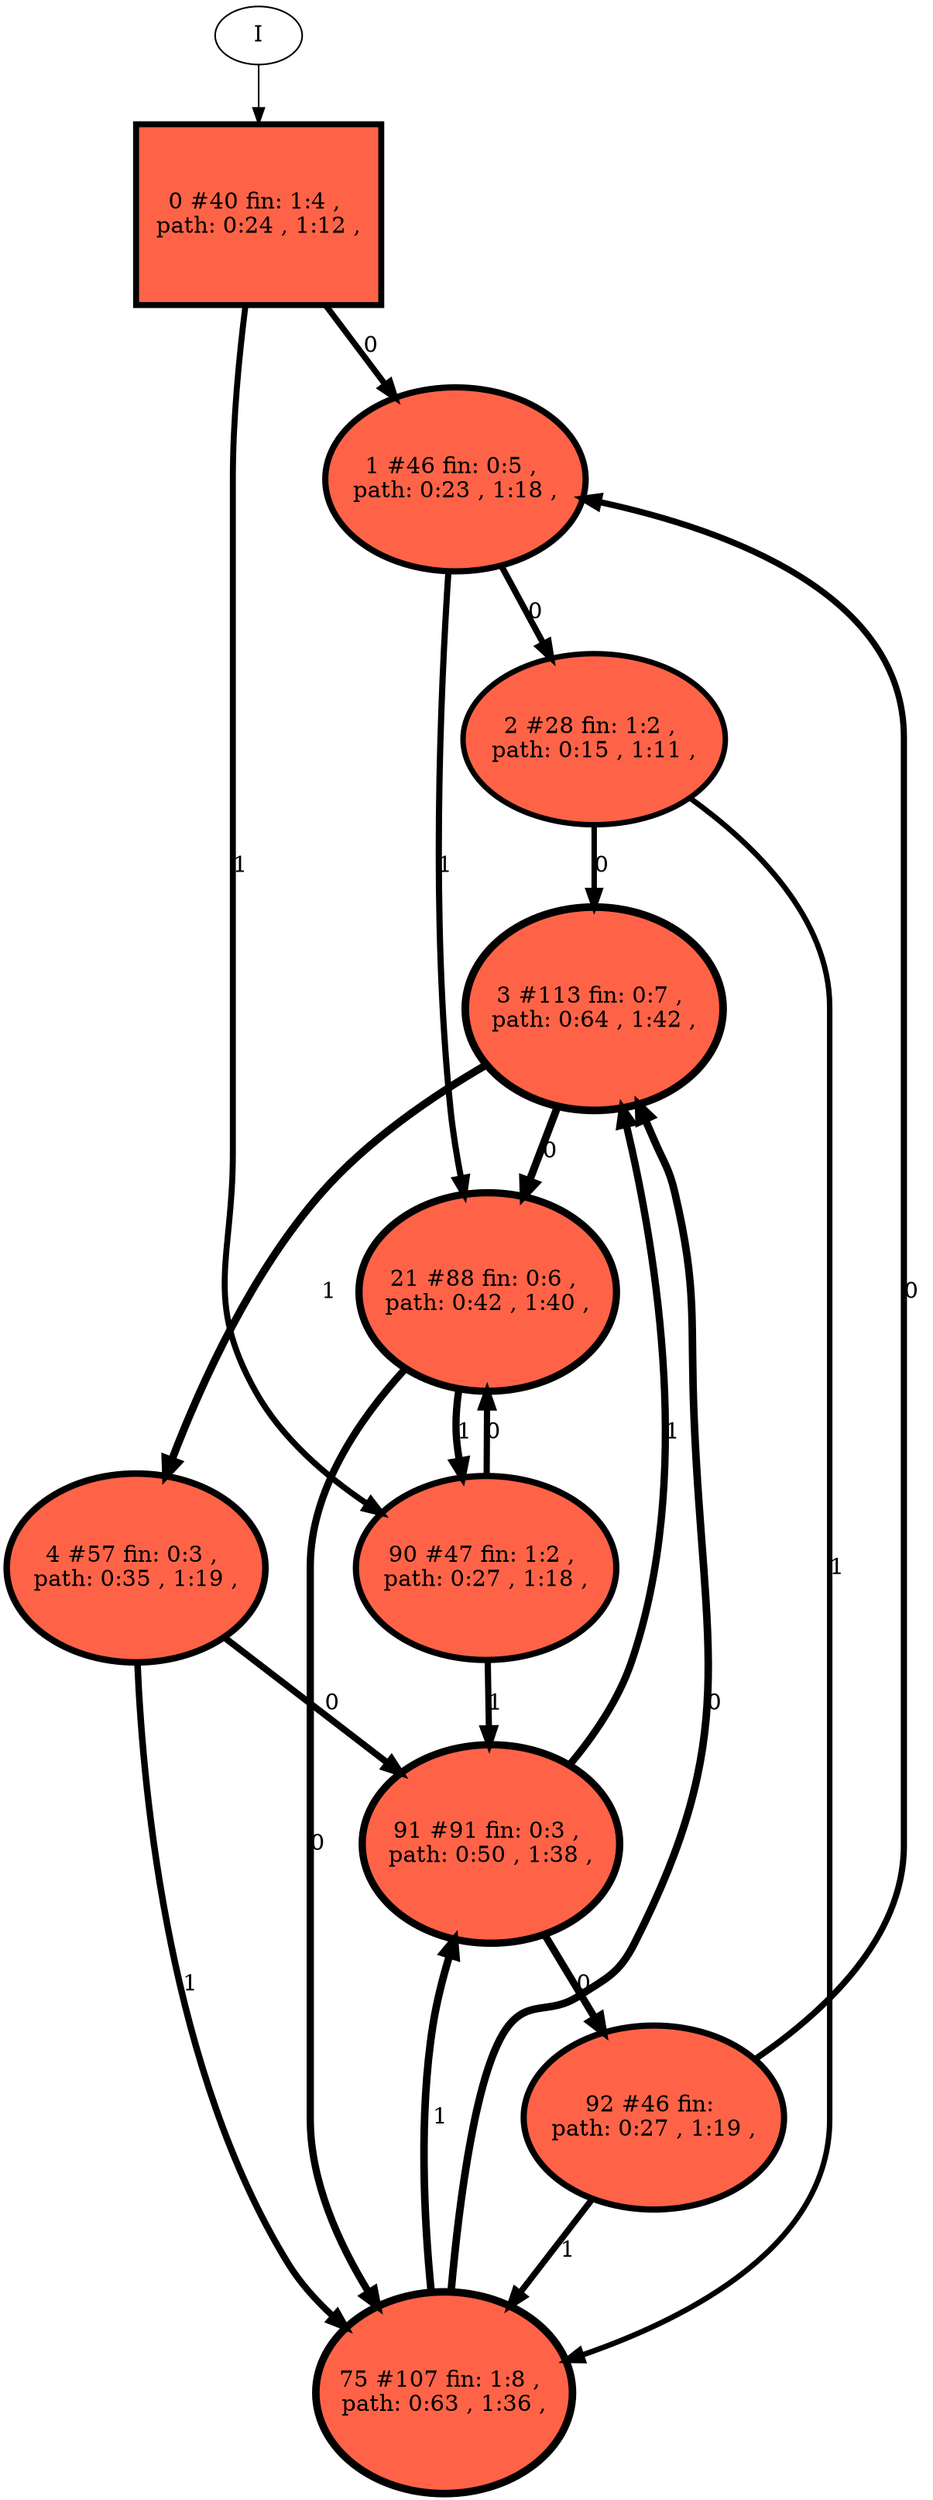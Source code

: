 // produced with flexfringe // 
digraph DFA {
	0 [label="root" shape=box];
		I -> 0;
	0 [ label="0 #40 fin: 1:4 , 
 path: 0:24 , 1:12 , " , style=filled, fillcolor="tomato", width=1.55045, height=1.55045, penwidth=3.71357];
		0 -> 1 [label="0 " , penwidth=3.71357 ];
		0 -> 90 [label="1 " , penwidth=3.71357 ];
	1 [ label="1 #46 fin: 0:5 , 
 path: 0:23 , 1:18 , " , style=filled, fillcolor="tomato", width=1.57901, height=1.57901, penwidth=3.85015];
		1 -> 2 [label="0 " , penwidth=3.85015 ];
		1 -> 21 [label="1 " , penwidth=3.85015 ];
	90 [ label="90 #47 fin: 1:2 , 
 path: 0:27 , 1:18 , " , style=filled, fillcolor="tomato", width=1.58334, height=1.58334, penwidth=3.8712];
		90 -> 21 [label="0 " , penwidth=3.8712 ];
		90 -> 91 [label="1 " , penwidth=3.8712 ];
	2 [ label="2 #28 fin: 1:2 , 
 path: 0:15 , 1:11 , " , style=filled, fillcolor="tomato", width=1.47414, height=1.47414, penwidth=3.3673];
		2 -> 3 [label="0 " , penwidth=3.3673 ];
		2 -> 75 [label="1 " , penwidth=3.3673 ];
	21 [ label="21 #88 fin: 0:6 , 
 path: 0:42 , 1:40 , " , style=filled, fillcolor="tomato", width=1.70268, height=1.70268, penwidth=4.48864];
		21 -> 75 [label="0 " , penwidth=4.48864 ];
		21 -> 90 [label="1 " , penwidth=4.48864 ];
	91 [ label="91 #91 fin: 0:3 , 
 path: 0:50 , 1:38 , " , style=filled, fillcolor="tomato", width=1.7087, height=1.7087, penwidth=4.52179];
		91 -> 92 [label="0 " , penwidth=4.52179 ];
		91 -> 3 [label="1 " , penwidth=4.52179 ];
	3 [ label="3 #113 fin: 0:7 , 
 path: 0:64 , 1:42 , " , style=filled, fillcolor="tomato", width=1.7468, height=1.7468, penwidth=4.7362];
		3 -> 21 [label="0 " , penwidth=4.7362 ];
		3 -> 4 [label="1 " , penwidth=4.7362 ];
	75 [ label="75 #107 fin: 1:8 , 
 path: 0:63 , 1:36 , " , style=filled, fillcolor="tomato", width=1.73733, height=1.73733, penwidth=4.68213];
		75 -> 3 [label="0 " , penwidth=4.68213 ];
		75 -> 91 [label="1 " , penwidth=4.68213 ];
	92 [ label="92 #46 fin: 
 path: 0:27 , 1:19 , " , style=filled, fillcolor="tomato", width=1.57901, height=1.57901, penwidth=3.85015];
		92 -> 1 [label="0 " , penwidth=3.85015 ];
		92 -> 75 [label="1 " , penwidth=3.85015 ];
	4 [ label="4 #57 fin: 0:3 , 
 path: 0:35 , 1:19 , " , style=filled, fillcolor="tomato", width=1.62145, height=1.62145, penwidth=4.06044];
		4 -> 91 [label="0 " , penwidth=4.06044 ];
		4 -> 75 [label="1 " , penwidth=4.06044 ];
}
